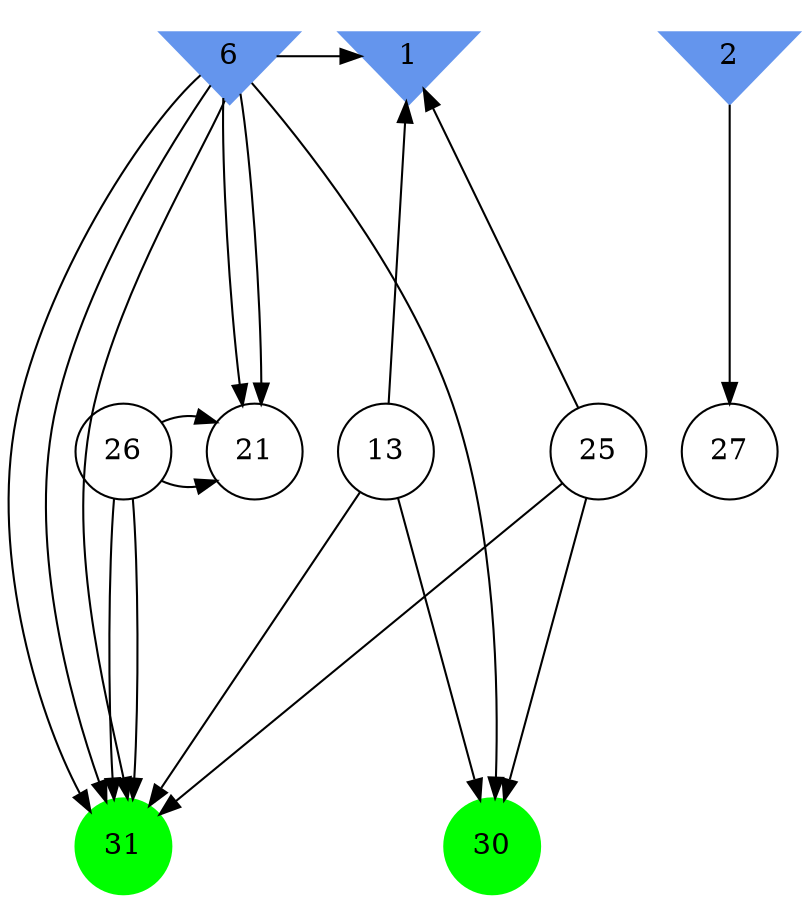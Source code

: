 digraph brain {
	ranksep=2.0;
	1 [shape=invtriangle,style=filled,color=cornflowerblue];
	2 [shape=invtriangle,style=filled,color=cornflowerblue];
	6 [shape=invtriangle,style=filled,color=cornflowerblue];
	13 [shape=circle,color=black];
	21 [shape=circle,color=black];
	25 [shape=circle,color=black];
	26 [shape=circle,color=black];
	27 [shape=circle,color=black];
	30 [shape=circle,style=filled,color=green];
	31 [shape=circle,style=filled,color=green];
	2	->	27;
	26	->	31;
	26	->	21;
	26	->	21;
	26	->	31;
	6	->	31;
	6	->	21;
	6	->	21;
	6	->	31;
	13	->	31;
	13	->	1;
	13	->	30;
	6	->	31;
	6	->	1;
	6	->	30;
	25	->	31;
	25	->	1;
	25	->	30;
	{ rank=same; 1; 2; 6; }
	{ rank=same; 13; 21; 25; 26; 27; }
	{ rank=same; 30; 31; }
}
